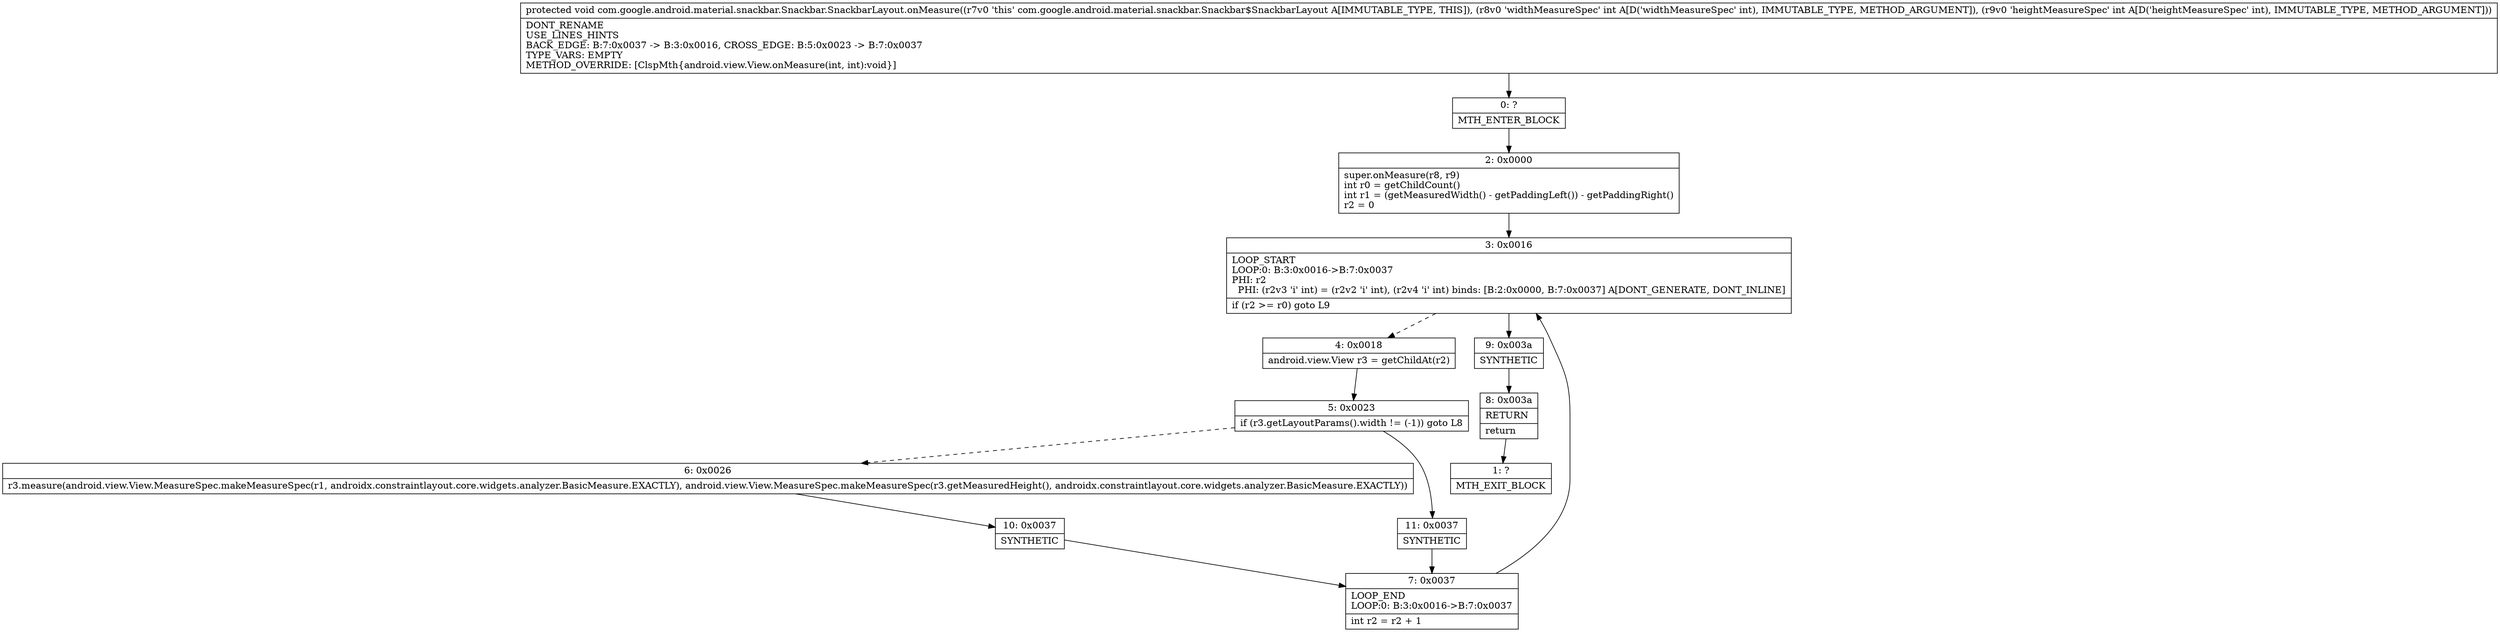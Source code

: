 digraph "CFG forcom.google.android.material.snackbar.Snackbar.SnackbarLayout.onMeasure(II)V" {
Node_0 [shape=record,label="{0\:\ ?|MTH_ENTER_BLOCK\l}"];
Node_2 [shape=record,label="{2\:\ 0x0000|super.onMeasure(r8, r9)\lint r0 = getChildCount()\lint r1 = (getMeasuredWidth() \- getPaddingLeft()) \- getPaddingRight()\lr2 = 0\l}"];
Node_3 [shape=record,label="{3\:\ 0x0016|LOOP_START\lLOOP:0: B:3:0x0016\-\>B:7:0x0037\lPHI: r2 \l  PHI: (r2v3 'i' int) = (r2v2 'i' int), (r2v4 'i' int) binds: [B:2:0x0000, B:7:0x0037] A[DONT_GENERATE, DONT_INLINE]\l|if (r2 \>= r0) goto L9\l}"];
Node_4 [shape=record,label="{4\:\ 0x0018|android.view.View r3 = getChildAt(r2)\l}"];
Node_5 [shape=record,label="{5\:\ 0x0023|if (r3.getLayoutParams().width != (\-1)) goto L8\l}"];
Node_6 [shape=record,label="{6\:\ 0x0026|r3.measure(android.view.View.MeasureSpec.makeMeasureSpec(r1, androidx.constraintlayout.core.widgets.analyzer.BasicMeasure.EXACTLY), android.view.View.MeasureSpec.makeMeasureSpec(r3.getMeasuredHeight(), androidx.constraintlayout.core.widgets.analyzer.BasicMeasure.EXACTLY))\l}"];
Node_10 [shape=record,label="{10\:\ 0x0037|SYNTHETIC\l}"];
Node_7 [shape=record,label="{7\:\ 0x0037|LOOP_END\lLOOP:0: B:3:0x0016\-\>B:7:0x0037\l|int r2 = r2 + 1\l}"];
Node_11 [shape=record,label="{11\:\ 0x0037|SYNTHETIC\l}"];
Node_9 [shape=record,label="{9\:\ 0x003a|SYNTHETIC\l}"];
Node_8 [shape=record,label="{8\:\ 0x003a|RETURN\l|return\l}"];
Node_1 [shape=record,label="{1\:\ ?|MTH_EXIT_BLOCK\l}"];
MethodNode[shape=record,label="{protected void com.google.android.material.snackbar.Snackbar.SnackbarLayout.onMeasure((r7v0 'this' com.google.android.material.snackbar.Snackbar$SnackbarLayout A[IMMUTABLE_TYPE, THIS]), (r8v0 'widthMeasureSpec' int A[D('widthMeasureSpec' int), IMMUTABLE_TYPE, METHOD_ARGUMENT]), (r9v0 'heightMeasureSpec' int A[D('heightMeasureSpec' int), IMMUTABLE_TYPE, METHOD_ARGUMENT]))  | DONT_RENAME\lUSE_LINES_HINTS\lBACK_EDGE: B:7:0x0037 \-\> B:3:0x0016, CROSS_EDGE: B:5:0x0023 \-\> B:7:0x0037\lTYPE_VARS: EMPTY\lMETHOD_OVERRIDE: [ClspMth\{android.view.View.onMeasure(int, int):void\}]\l}"];
MethodNode -> Node_0;Node_0 -> Node_2;
Node_2 -> Node_3;
Node_3 -> Node_4[style=dashed];
Node_3 -> Node_9;
Node_4 -> Node_5;
Node_5 -> Node_6[style=dashed];
Node_5 -> Node_11;
Node_6 -> Node_10;
Node_10 -> Node_7;
Node_7 -> Node_3;
Node_11 -> Node_7;
Node_9 -> Node_8;
Node_8 -> Node_1;
}

